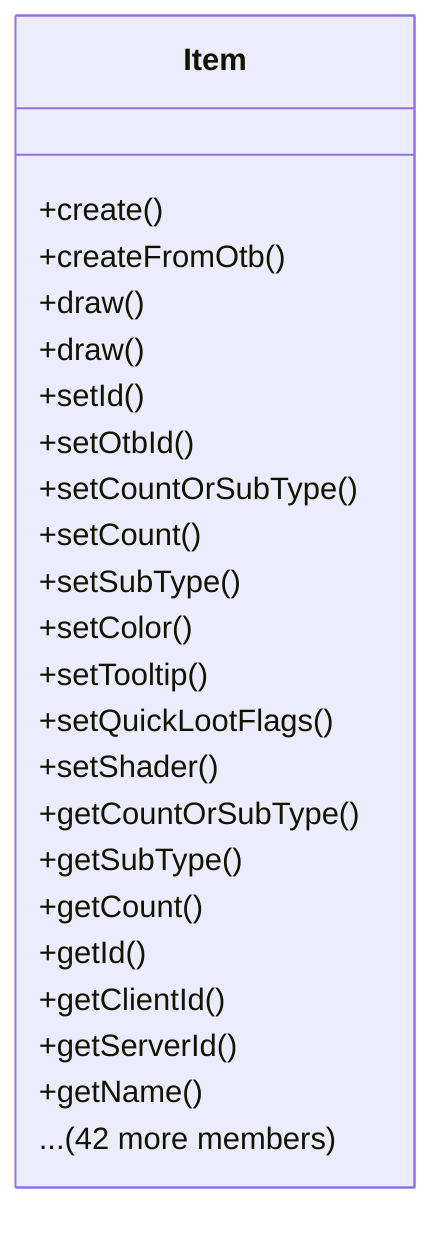 classDiagram
    class Item {
        +create()
        +createFromOtb()
        +draw()
        +draw()
        +setId()
        +setOtbId()
        +setCountOrSubType()
        +setCount()
        +setSubType()
        +setColor()
        +setTooltip()
        +setQuickLootFlags()
        +setShader()
        +getCountOrSubType()
        +getSubType()
        +getCount()
        +getId()
        +getClientId()
        +getServerId()
        +getName()
        ... (42 more members)
    }